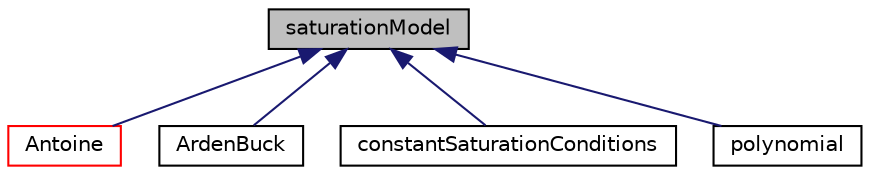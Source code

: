 digraph "saturationModel"
{
  bgcolor="transparent";
  edge [fontname="Helvetica",fontsize="10",labelfontname="Helvetica",labelfontsize="10"];
  node [fontname="Helvetica",fontsize="10",shape=record];
  Node1 [label="saturationModel",height=0.2,width=0.4,color="black", fillcolor="grey75", style="filled", fontcolor="black"];
  Node1 -> Node2 [dir="back",color="midnightblue",fontsize="10",style="solid",fontname="Helvetica"];
  Node2 [label="Antoine",height=0.2,width=0.4,color="red",URL="$a00061.html",tooltip="Antoine equation for the vapour pressure. "];
  Node1 -> Node3 [dir="back",color="midnightblue",fontsize="10",style="solid",fontname="Helvetica"];
  Node3 [label="ArdenBuck",height=0.2,width=0.4,color="black",URL="$a00066.html",tooltip="ArdenBuck equation for the vapour pressure of moist air. "];
  Node1 -> Node4 [dir="back",color="midnightblue",fontsize="10",style="solid",fontname="Helvetica"];
  Node4 [label="constantSaturationConditions",height=0.2,width=0.4,color="black",URL="$a00383.html",tooltip="Constant saturation pressure and temperature. "];
  Node1 -> Node5 [dir="back",color="midnightblue",fontsize="10",style="solid",fontname="Helvetica"];
  Node5 [label="polynomial",height=0.2,width=0.4,color="black",URL="$a01973.html",tooltip="Polynomial equation for the saturation vapour temperature in terms of the vapour pressure (in Pa)..."];
}
